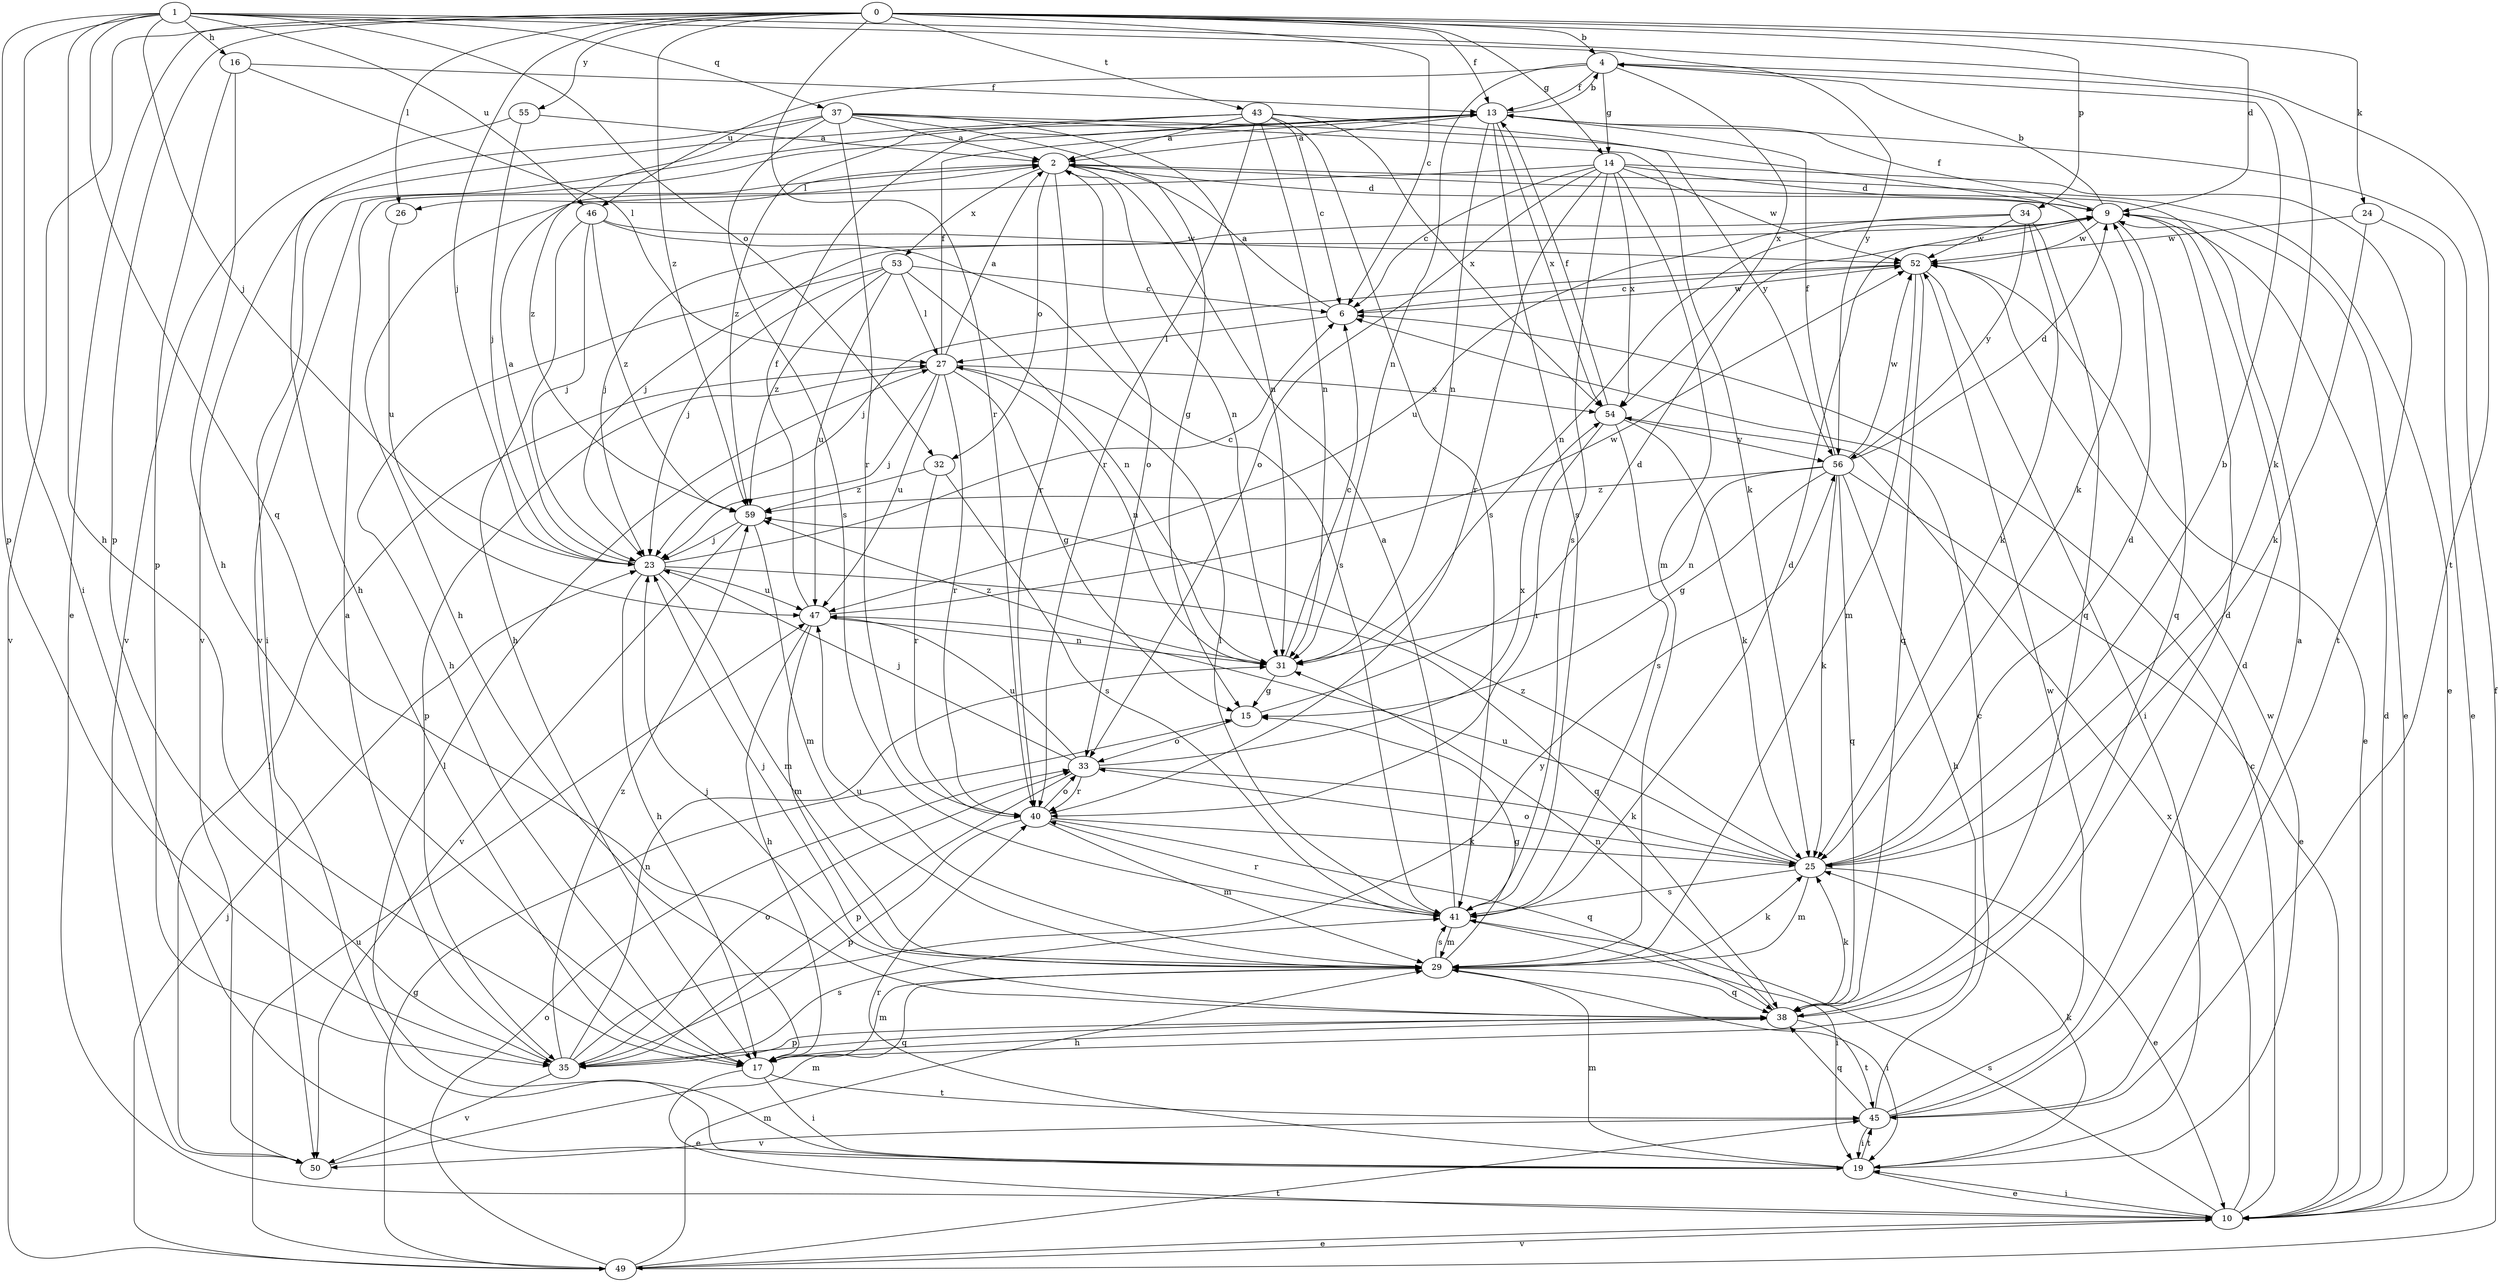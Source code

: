 strict digraph  {
0;
1;
2;
4;
6;
9;
10;
13;
14;
15;
16;
17;
19;
23;
24;
25;
26;
27;
29;
31;
32;
33;
34;
35;
37;
38;
40;
41;
43;
45;
46;
47;
49;
50;
52;
53;
54;
55;
56;
59;
0 -> 4  [label=b];
0 -> 6  [label=c];
0 -> 9  [label=d];
0 -> 10  [label=e];
0 -> 13  [label=f];
0 -> 14  [label=g];
0 -> 23  [label=j];
0 -> 24  [label=k];
0 -> 26  [label=l];
0 -> 34  [label=p];
0 -> 35  [label=p];
0 -> 40  [label=r];
0 -> 43  [label=t];
0 -> 49  [label=v];
0 -> 55  [label=y];
0 -> 59  [label=z];
1 -> 16  [label=h];
1 -> 17  [label=h];
1 -> 19  [label=i];
1 -> 23  [label=j];
1 -> 32  [label=o];
1 -> 35  [label=p];
1 -> 37  [label=q];
1 -> 38  [label=q];
1 -> 45  [label=t];
1 -> 46  [label=u];
1 -> 56  [label=y];
2 -> 9  [label=d];
2 -> 10  [label=e];
2 -> 26  [label=l];
2 -> 31  [label=n];
2 -> 32  [label=o];
2 -> 33  [label=o];
2 -> 40  [label=r];
2 -> 53  [label=x];
4 -> 13  [label=f];
4 -> 14  [label=g];
4 -> 25  [label=k];
4 -> 31  [label=n];
4 -> 46  [label=u];
4 -> 54  [label=x];
6 -> 2  [label=a];
6 -> 27  [label=l];
6 -> 52  [label=w];
9 -> 4  [label=b];
9 -> 10  [label=e];
9 -> 13  [label=f];
9 -> 23  [label=j];
9 -> 31  [label=n];
9 -> 38  [label=q];
9 -> 52  [label=w];
10 -> 6  [label=c];
10 -> 9  [label=d];
10 -> 19  [label=i];
10 -> 41  [label=s];
10 -> 49  [label=v];
10 -> 54  [label=x];
13 -> 2  [label=a];
13 -> 4  [label=b];
13 -> 31  [label=n];
13 -> 41  [label=s];
13 -> 50  [label=v];
13 -> 54  [label=x];
13 -> 59  [label=z];
14 -> 6  [label=c];
14 -> 9  [label=d];
14 -> 17  [label=h];
14 -> 29  [label=m];
14 -> 33  [label=o];
14 -> 40  [label=r];
14 -> 41  [label=s];
14 -> 45  [label=t];
14 -> 52  [label=w];
14 -> 54  [label=x];
15 -> 9  [label=d];
15 -> 33  [label=o];
16 -> 13  [label=f];
16 -> 17  [label=h];
16 -> 27  [label=l];
16 -> 35  [label=p];
17 -> 10  [label=e];
17 -> 19  [label=i];
17 -> 29  [label=m];
17 -> 45  [label=t];
19 -> 10  [label=e];
19 -> 25  [label=k];
19 -> 27  [label=l];
19 -> 29  [label=m];
19 -> 40  [label=r];
19 -> 45  [label=t];
19 -> 52  [label=w];
23 -> 2  [label=a];
23 -> 6  [label=c];
23 -> 17  [label=h];
23 -> 29  [label=m];
23 -> 38  [label=q];
23 -> 47  [label=u];
24 -> 10  [label=e];
24 -> 25  [label=k];
24 -> 52  [label=w];
25 -> 4  [label=b];
25 -> 9  [label=d];
25 -> 10  [label=e];
25 -> 29  [label=m];
25 -> 33  [label=o];
25 -> 41  [label=s];
25 -> 47  [label=u];
25 -> 59  [label=z];
26 -> 47  [label=u];
27 -> 2  [label=a];
27 -> 13  [label=f];
27 -> 15  [label=g];
27 -> 23  [label=j];
27 -> 31  [label=n];
27 -> 35  [label=p];
27 -> 40  [label=r];
27 -> 47  [label=u];
27 -> 54  [label=x];
29 -> 15  [label=g];
29 -> 19  [label=i];
29 -> 23  [label=j];
29 -> 25  [label=k];
29 -> 38  [label=q];
29 -> 41  [label=s];
29 -> 47  [label=u];
31 -> 6  [label=c];
31 -> 15  [label=g];
31 -> 59  [label=z];
32 -> 40  [label=r];
32 -> 41  [label=s];
32 -> 59  [label=z];
33 -> 23  [label=j];
33 -> 25  [label=k];
33 -> 35  [label=p];
33 -> 40  [label=r];
33 -> 47  [label=u];
33 -> 54  [label=x];
34 -> 23  [label=j];
34 -> 25  [label=k];
34 -> 38  [label=q];
34 -> 47  [label=u];
34 -> 52  [label=w];
34 -> 56  [label=y];
35 -> 2  [label=a];
35 -> 31  [label=n];
35 -> 33  [label=o];
35 -> 38  [label=q];
35 -> 41  [label=s];
35 -> 50  [label=v];
35 -> 56  [label=y];
35 -> 59  [label=z];
37 -> 2  [label=a];
37 -> 15  [label=g];
37 -> 17  [label=h];
37 -> 25  [label=k];
37 -> 31  [label=n];
37 -> 40  [label=r];
37 -> 41  [label=s];
37 -> 56  [label=y];
37 -> 59  [label=z];
38 -> 9  [label=d];
38 -> 17  [label=h];
38 -> 23  [label=j];
38 -> 25  [label=k];
38 -> 31  [label=n];
38 -> 35  [label=p];
38 -> 45  [label=t];
40 -> 25  [label=k];
40 -> 29  [label=m];
40 -> 33  [label=o];
40 -> 35  [label=p];
40 -> 38  [label=q];
41 -> 2  [label=a];
41 -> 9  [label=d];
41 -> 19  [label=i];
41 -> 27  [label=l];
41 -> 29  [label=m];
41 -> 40  [label=r];
43 -> 2  [label=a];
43 -> 6  [label=c];
43 -> 19  [label=i];
43 -> 25  [label=k];
43 -> 31  [label=n];
43 -> 40  [label=r];
43 -> 41  [label=s];
43 -> 50  [label=v];
43 -> 54  [label=x];
45 -> 2  [label=a];
45 -> 6  [label=c];
45 -> 9  [label=d];
45 -> 19  [label=i];
45 -> 38  [label=q];
45 -> 50  [label=v];
45 -> 52  [label=w];
46 -> 17  [label=h];
46 -> 23  [label=j];
46 -> 41  [label=s];
46 -> 52  [label=w];
46 -> 59  [label=z];
47 -> 13  [label=f];
47 -> 17  [label=h];
47 -> 29  [label=m];
47 -> 31  [label=n];
47 -> 52  [label=w];
49 -> 10  [label=e];
49 -> 13  [label=f];
49 -> 15  [label=g];
49 -> 23  [label=j];
49 -> 29  [label=m];
49 -> 33  [label=o];
49 -> 45  [label=t];
49 -> 47  [label=u];
50 -> 27  [label=l];
50 -> 29  [label=m];
52 -> 6  [label=c];
52 -> 10  [label=e];
52 -> 19  [label=i];
52 -> 23  [label=j];
52 -> 29  [label=m];
52 -> 38  [label=q];
53 -> 6  [label=c];
53 -> 17  [label=h];
53 -> 23  [label=j];
53 -> 27  [label=l];
53 -> 31  [label=n];
53 -> 47  [label=u];
53 -> 59  [label=z];
54 -> 13  [label=f];
54 -> 25  [label=k];
54 -> 40  [label=r];
54 -> 41  [label=s];
54 -> 56  [label=y];
55 -> 2  [label=a];
55 -> 23  [label=j];
55 -> 50  [label=v];
56 -> 9  [label=d];
56 -> 10  [label=e];
56 -> 13  [label=f];
56 -> 15  [label=g];
56 -> 17  [label=h];
56 -> 25  [label=k];
56 -> 31  [label=n];
56 -> 38  [label=q];
56 -> 52  [label=w];
56 -> 59  [label=z];
59 -> 23  [label=j];
59 -> 29  [label=m];
59 -> 50  [label=v];
}
